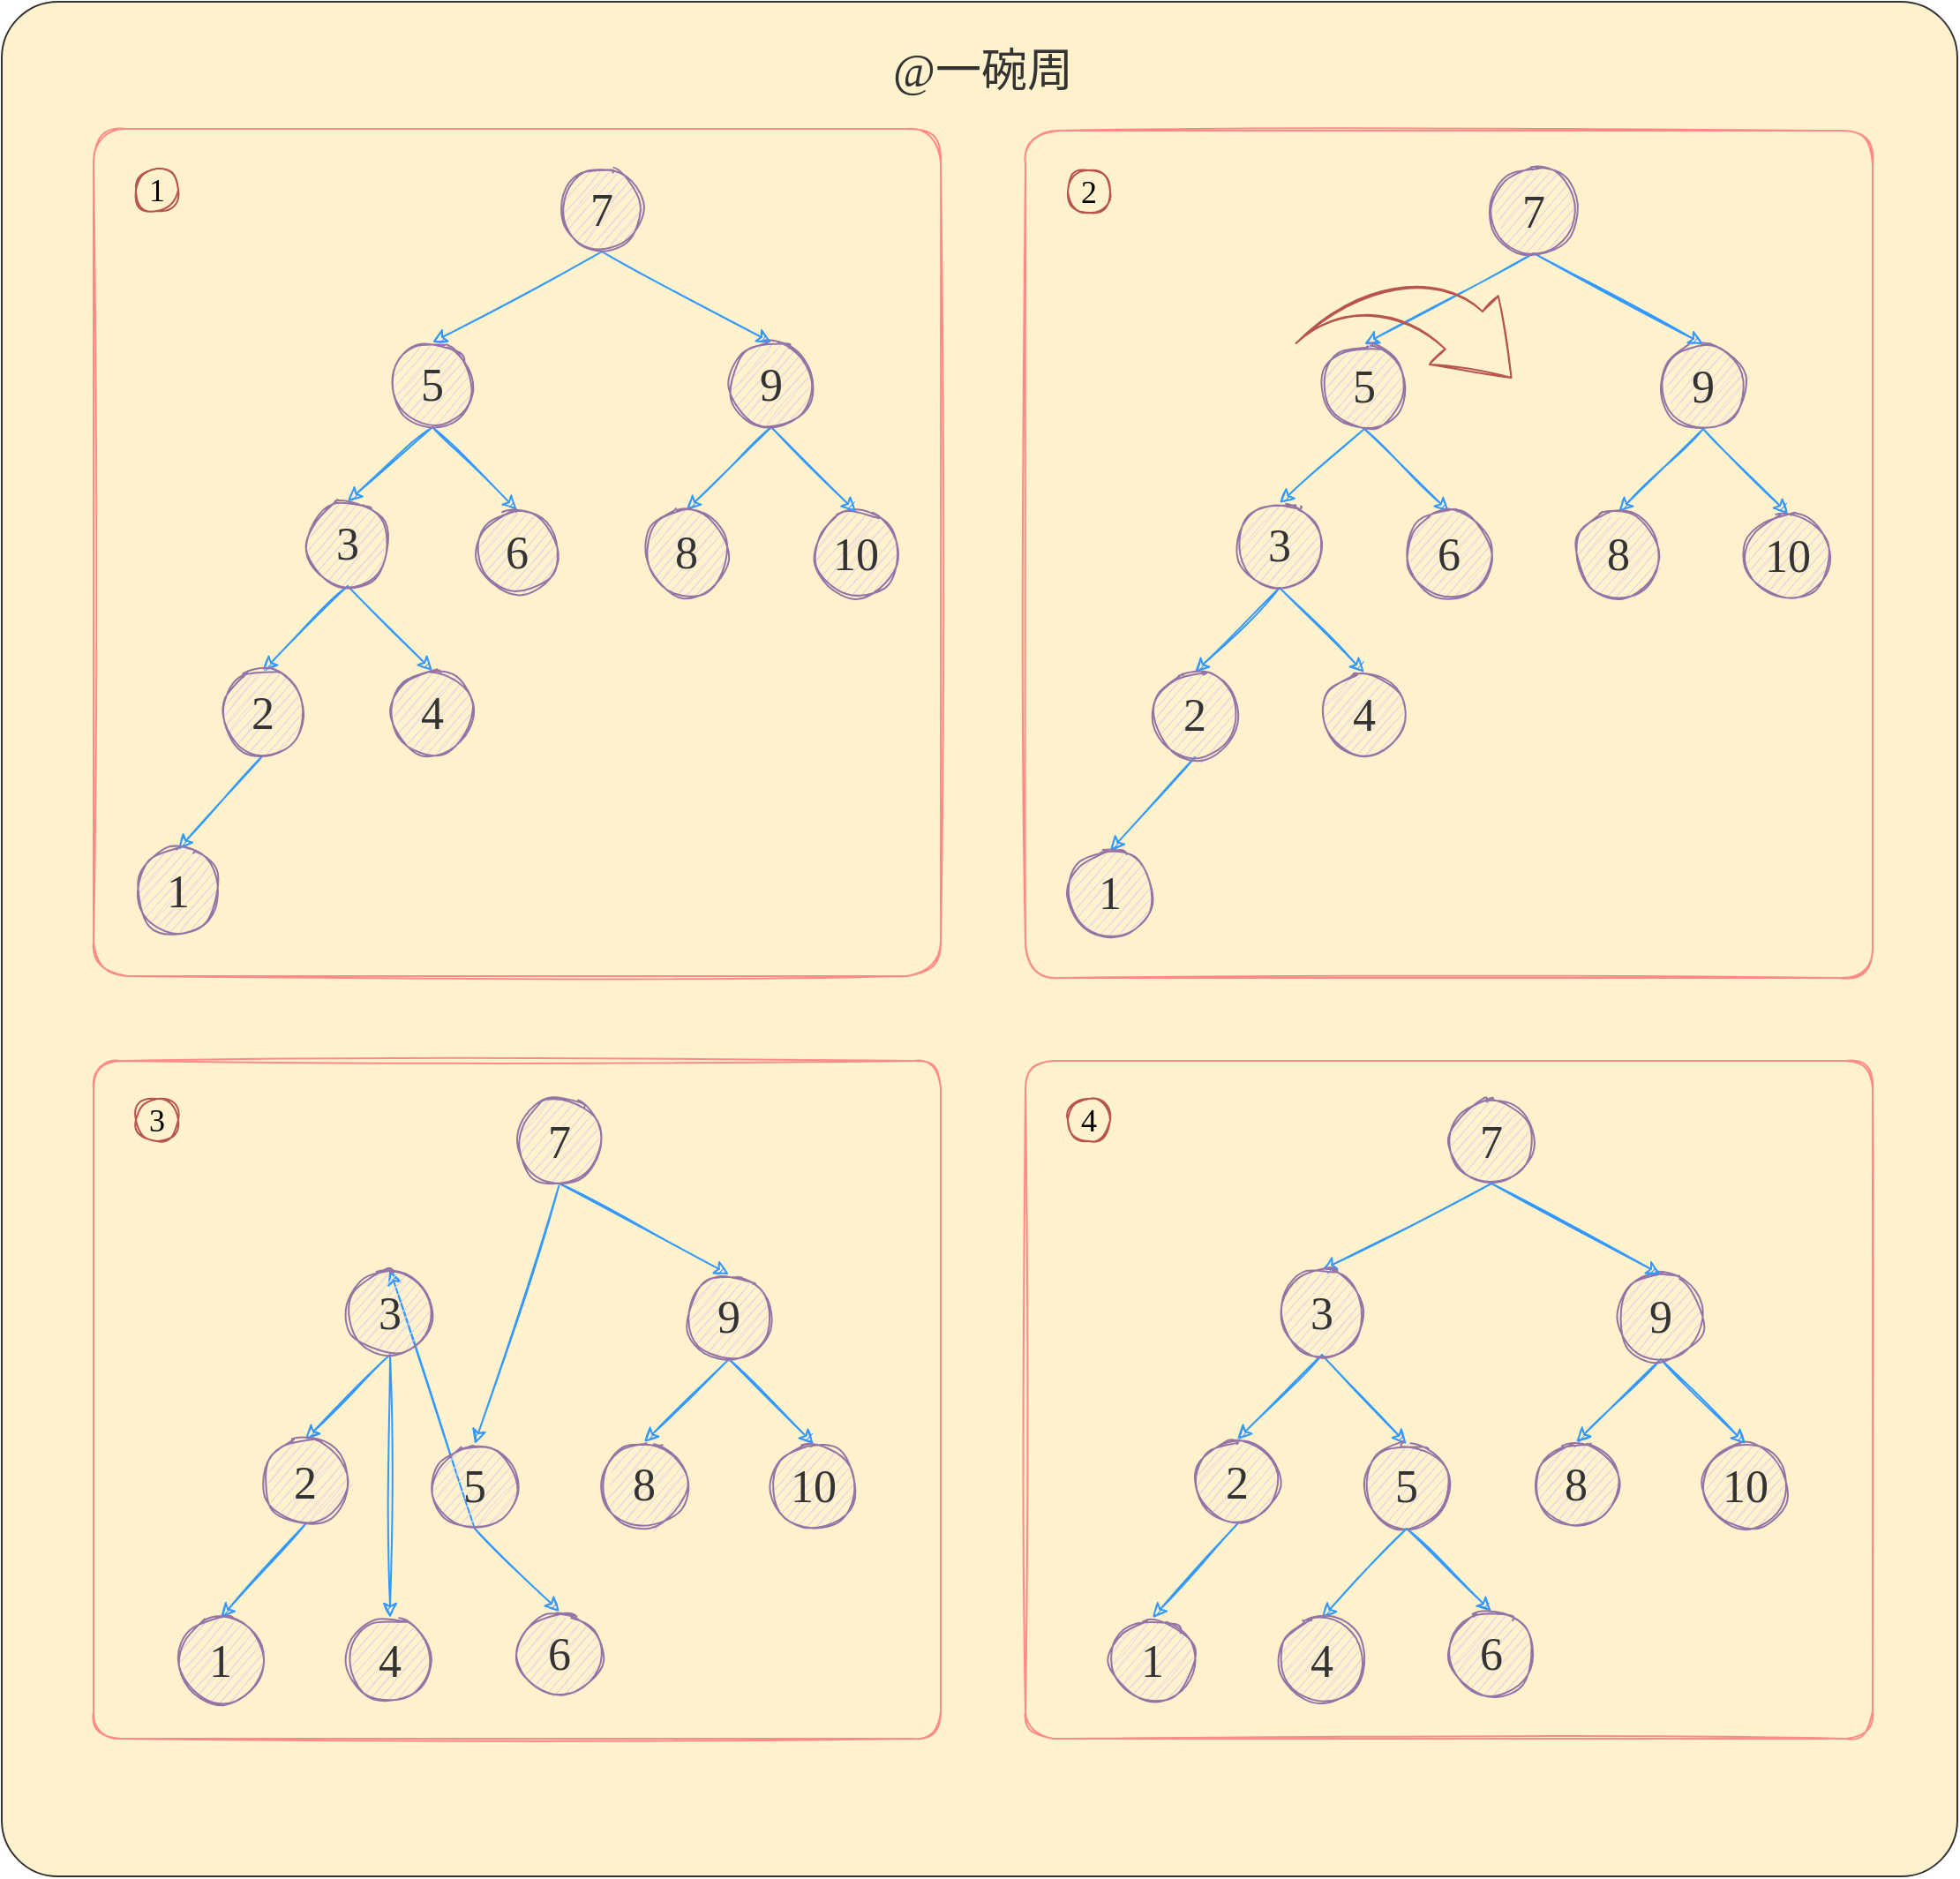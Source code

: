 <mxfile version="16.5.1" type="device"><diagram id="sbTQmbd6wwS1U6yTLp65" name="第 1 页"><mxGraphModel dx="-2356" dy="1314" grid="1" gridSize="6" guides="1" tooltips="1" connect="1" arrows="1" fold="1" page="0" pageScale="1" pageWidth="827" pageHeight="1169" math="0" shadow="0"><root><mxCell id="0"/><mxCell id="1" parent="0"/><mxCell id="rxAGCjy9rbUy3xPKVwOK-19" value="" style="rounded=1;whiteSpace=wrap;html=1;sketch=0;fillStyle=auto;fontFamily=Comic Sans MS;fontSize=26;strokeColor=#333333;fillColor=#fff2cc;arcSize=3;" parent="1" vertex="1"><mxGeometry x="5564" y="600" width="1108" height="1062" as="geometry"/></mxCell><mxCell id="rxAGCjy9rbUy3xPKVwOK-16" style="edgeStyle=none;rounded=0;sketch=1;orthogonalLoop=1;jettySize=auto;html=1;exitX=0.5;exitY=1;exitDx=0;exitDy=0;strokeColor=#9673A6;" parent="1" edge="1"><mxGeometry relative="1" as="geometry"><mxPoint x="560" y="560" as="sourcePoint"/></mxGeometry></mxCell><mxCell id="H94IqiTyf-CZfNIgYXHl-122" value="@一碗周" style="text;html=1;strokeColor=none;fillColor=none;align=center;verticalAlign=middle;whiteSpace=wrap;rounded=0;sketch=1;fillStyle=auto;fontFamily=Comic Sans MS;fontSize=26;fontColor=#333333;" parent="1" vertex="1"><mxGeometry x="6060" y="624" width="120" height="30" as="geometry"/></mxCell><mxCell id="NptfwbpKZvffplfdBvXp-78" value="" style="rounded=1;whiteSpace=wrap;html=1;fontSize=18;fillColor=none;strokeColor=#FF8A8A;sketch=1;arcSize=4;" vertex="1" parent="1"><mxGeometry x="5616" y="672" width="480" height="480" as="geometry"/></mxCell><mxCell id="NptfwbpKZvffplfdBvXp-79" value="&lt;font style=&quot;font-size: 26px&quot; face=&quot;Comic Sans MS&quot; color=&quot;#333333&quot;&gt;10&lt;/font&gt;" style="ellipse;whiteSpace=wrap;html=1;fillColor=#e1d5e7;strokeColor=#9673a6;sketch=1;fillStyle=auto;" vertex="1" parent="1"><mxGeometry x="6024" y="889" width="48" height="48" as="geometry"/></mxCell><mxCell id="NptfwbpKZvffplfdBvXp-80" style="edgeStyle=none;rounded=0;sketch=1;orthogonalLoop=1;jettySize=auto;html=1;exitX=0.5;exitY=1;exitDx=0;exitDy=0;entryX=0.5;entryY=0;entryDx=0;entryDy=0;fontFamily=Comic Sans MS;fontSize=18;startArrow=none;startFill=0;endArrow=classic;endFill=1;strokeColor=#3399FF;" edge="1" parent="1" source="NptfwbpKZvffplfdBvXp-82" target="NptfwbpKZvffplfdBvXp-83"><mxGeometry relative="1" as="geometry"/></mxCell><mxCell id="NptfwbpKZvffplfdBvXp-81" style="edgeStyle=none;rounded=0;sketch=1;orthogonalLoop=1;jettySize=auto;html=1;exitX=0.5;exitY=1;exitDx=0;exitDy=0;entryX=0.5;entryY=0;entryDx=0;entryDy=0;fontFamily=Comic Sans MS;fontSize=18;startArrow=none;startFill=0;endArrow=classic;endFill=1;strokeColor=#3399FF;" edge="1" parent="1" source="NptfwbpKZvffplfdBvXp-82" target="NptfwbpKZvffplfdBvXp-79"><mxGeometry relative="1" as="geometry"/></mxCell><mxCell id="NptfwbpKZvffplfdBvXp-82" value="&lt;font style=&quot;font-size: 26px&quot; face=&quot;Comic Sans MS&quot; color=&quot;#333333&quot;&gt;9&lt;/font&gt;" style="ellipse;whiteSpace=wrap;html=1;fillColor=#e1d5e7;strokeColor=#9673a6;sketch=1;fillStyle=auto;" vertex="1" parent="1"><mxGeometry x="5976" y="793" width="48" height="48" as="geometry"/></mxCell><mxCell id="NptfwbpKZvffplfdBvXp-83" value="&lt;font style=&quot;font-size: 26px&quot; face=&quot;Comic Sans MS&quot; color=&quot;#333333&quot;&gt;8&lt;/font&gt;" style="ellipse;whiteSpace=wrap;html=1;fillColor=#e1d5e7;strokeColor=#9673a6;sketch=1;fillStyle=auto;" vertex="1" parent="1"><mxGeometry x="5928" y="888" width="48" height="48" as="geometry"/></mxCell><mxCell id="NptfwbpKZvffplfdBvXp-84" style="edgeStyle=none;rounded=0;sketch=1;orthogonalLoop=1;jettySize=auto;html=1;exitX=0.5;exitY=1;exitDx=0;exitDy=0;entryX=0.5;entryY=0;entryDx=0;entryDy=0;fontFamily=Comic Sans MS;fontSize=18;endArrow=classic;endFill=1;strokeColor=#3399FF;" edge="1" parent="1" source="NptfwbpKZvffplfdBvXp-86" target="NptfwbpKZvffplfdBvXp-91"><mxGeometry relative="1" as="geometry"/></mxCell><mxCell id="NptfwbpKZvffplfdBvXp-85" style="edgeStyle=none;rounded=0;sketch=1;orthogonalLoop=1;jettySize=auto;html=1;exitX=0.5;exitY=1;exitDx=0;exitDy=0;entryX=0.5;entryY=0;entryDx=0;entryDy=0;fontFamily=Comic Sans MS;fontSize=18;startArrow=none;startFill=0;endArrow=classic;endFill=1;strokeColor=#3399FF;" edge="1" parent="1" source="NptfwbpKZvffplfdBvXp-86" target="NptfwbpKZvffplfdBvXp-82"><mxGeometry relative="1" as="geometry"/></mxCell><mxCell id="NptfwbpKZvffplfdBvXp-86" value="&lt;font style=&quot;font-size: 26px&quot; face=&quot;Comic Sans MS&quot; color=&quot;#333333&quot;&gt;7&lt;/font&gt;" style="ellipse;whiteSpace=wrap;html=1;fillColor=#e1d5e7;strokeColor=#9673a6;sketch=1;fillStyle=auto;" vertex="1" parent="1"><mxGeometry x="5880" y="693.5" width="48" height="48" as="geometry"/></mxCell><mxCell id="NptfwbpKZvffplfdBvXp-87" style="edgeStyle=none;rounded=0;sketch=1;orthogonalLoop=1;jettySize=auto;html=1;exitX=0.5;exitY=1;exitDx=0;exitDy=0;fontFamily=Comic Sans MS;fontSize=18;startArrow=none;startFill=0;endArrow=classic;endFill=1;strokeColor=#3399FF;entryX=0.5;entryY=0;entryDx=0;entryDy=0;" edge="1" parent="1" source="NptfwbpKZvffplfdBvXp-91" target="NptfwbpKZvffplfdBvXp-88"><mxGeometry relative="1" as="geometry"/></mxCell><mxCell id="NptfwbpKZvffplfdBvXp-88" value="&lt;font color=&quot;#333333&quot; face=&quot;Comic Sans MS&quot;&gt;&lt;span style=&quot;font-size: 26px&quot;&gt;6&lt;/span&gt;&lt;/font&gt;" style="ellipse;whiteSpace=wrap;html=1;fillColor=#e1d5e7;strokeColor=#9673a6;sketch=1;fillStyle=auto;" vertex="1" parent="1"><mxGeometry x="5832" y="888" width="48" height="48" as="geometry"/></mxCell><mxCell id="NptfwbpKZvffplfdBvXp-89" value="&lt;font face=&quot;Comic Sans MS&quot;&gt;1&lt;/font&gt;" style="text;html=1;strokeColor=#b85450;fillColor=none;align=center;verticalAlign=middle;whiteSpace=wrap;rounded=1;sketch=1;fontSize=18;arcSize=50;" vertex="1" parent="1"><mxGeometry x="5640" y="694.5" width="24" height="24" as="geometry"/></mxCell><mxCell id="NptfwbpKZvffplfdBvXp-90" style="edgeStyle=none;rounded=0;sketch=1;orthogonalLoop=1;jettySize=auto;html=1;exitX=0.5;exitY=1;exitDx=0;exitDy=0;entryX=0.5;entryY=0;entryDx=0;entryDy=0;fontFamily=Comic Sans MS;fontSize=18;startArrow=none;startFill=0;endArrow=classic;endFill=1;strokeColor=#3399FF;" edge="1" parent="1" source="NptfwbpKZvffplfdBvXp-91" target="NptfwbpKZvffplfdBvXp-95"><mxGeometry relative="1" as="geometry"/></mxCell><mxCell id="NptfwbpKZvffplfdBvXp-91" value="&lt;font color=&quot;#333333&quot; face=&quot;Comic Sans MS&quot;&gt;&lt;span style=&quot;font-size: 26px&quot;&gt;5&lt;/span&gt;&lt;/font&gt;" style="ellipse;whiteSpace=wrap;html=1;fillColor=#e1d5e7;strokeColor=#9673a6;sketch=1;fillStyle=auto;" vertex="1" parent="1"><mxGeometry x="5784" y="793" width="48" height="48" as="geometry"/></mxCell><mxCell id="NptfwbpKZvffplfdBvXp-92" style="edgeStyle=none;rounded=0;sketch=1;orthogonalLoop=1;jettySize=auto;html=1;exitX=0.5;exitY=1;exitDx=0;exitDy=0;entryX=0.5;entryY=0;entryDx=0;entryDy=0;fontFamily=Comic Sans MS;fontSize=18;startArrow=none;startFill=0;endArrow=classic;endFill=1;strokeColor=#3399FF;" edge="1" parent="1" source="NptfwbpKZvffplfdBvXp-95" target="NptfwbpKZvffplfdBvXp-93"><mxGeometry relative="1" as="geometry"/></mxCell><mxCell id="NptfwbpKZvffplfdBvXp-93" value="&lt;font color=&quot;#333333&quot; face=&quot;Comic Sans MS&quot;&gt;&lt;span style=&quot;font-size: 26px&quot;&gt;4&lt;/span&gt;&lt;/font&gt;" style="ellipse;whiteSpace=wrap;html=1;fillColor=#e1d5e7;strokeColor=#9673a6;sketch=1;fillStyle=auto;" vertex="1" parent="1"><mxGeometry x="5784" y="979" width="48" height="48" as="geometry"/></mxCell><mxCell id="NptfwbpKZvffplfdBvXp-94" style="edgeStyle=none;rounded=0;sketch=1;orthogonalLoop=1;jettySize=auto;html=1;exitX=0.5;exitY=1;exitDx=0;exitDy=0;entryX=0.5;entryY=0;entryDx=0;entryDy=0;fontFamily=Comic Sans MS;fontSize=18;startArrow=none;startFill=0;endArrow=classic;endFill=1;strokeColor=#3399FF;" edge="1" parent="1" source="NptfwbpKZvffplfdBvXp-95" target="NptfwbpKZvffplfdBvXp-96"><mxGeometry relative="1" as="geometry"/></mxCell><mxCell id="NptfwbpKZvffplfdBvXp-95" value="&lt;font color=&quot;#333333&quot; face=&quot;Comic Sans MS&quot;&gt;&lt;span style=&quot;font-size: 26px&quot;&gt;3&lt;/span&gt;&lt;/font&gt;" style="ellipse;whiteSpace=wrap;html=1;fillColor=#e1d5e7;strokeColor=#9673a6;sketch=1;fillStyle=auto;" vertex="1" parent="1"><mxGeometry x="5736" y="883" width="48" height="48" as="geometry"/></mxCell><mxCell id="NptfwbpKZvffplfdBvXp-98" style="edgeStyle=none;rounded=0;sketch=1;orthogonalLoop=1;jettySize=auto;html=1;exitX=0.5;exitY=1;exitDx=0;exitDy=0;entryX=0.5;entryY=0;entryDx=0;entryDy=0;fontFamily=Comic Sans MS;fontSize=18;startArrow=none;startFill=0;endArrow=classic;endFill=1;strokeColor=#3399FF;" edge="1" parent="1" source="NptfwbpKZvffplfdBvXp-96" target="NptfwbpKZvffplfdBvXp-97"><mxGeometry relative="1" as="geometry"/></mxCell><mxCell id="NptfwbpKZvffplfdBvXp-96" value="&lt;font color=&quot;#333333&quot; face=&quot;Comic Sans MS&quot;&gt;&lt;span style=&quot;font-size: 26px&quot;&gt;2&lt;/span&gt;&lt;/font&gt;" style="ellipse;whiteSpace=wrap;html=1;fillColor=#e1d5e7;strokeColor=#9673a6;sketch=1;fillStyle=auto;" vertex="1" parent="1"><mxGeometry x="5688" y="979" width="48" height="48" as="geometry"/></mxCell><mxCell id="NptfwbpKZvffplfdBvXp-97" value="&lt;font color=&quot;#333333&quot; face=&quot;Comic Sans MS&quot;&gt;&lt;span style=&quot;font-size: 26px&quot;&gt;1&lt;/span&gt;&lt;/font&gt;" style="ellipse;whiteSpace=wrap;html=1;fillColor=#e1d5e7;strokeColor=#9673a6;sketch=1;fillStyle=auto;" vertex="1" parent="1"><mxGeometry x="5640" y="1080" width="48" height="48" as="geometry"/></mxCell><mxCell id="NptfwbpKZvffplfdBvXp-257" value="" style="rounded=1;whiteSpace=wrap;html=1;fontSize=18;fillColor=none;strokeColor=#FF8A8A;sketch=1;arcSize=4;" vertex="1" parent="1"><mxGeometry x="5616" y="1200" width="480" height="384" as="geometry"/></mxCell><mxCell id="NptfwbpKZvffplfdBvXp-258" value="&lt;font style=&quot;font-size: 26px&quot; face=&quot;Comic Sans MS&quot; color=&quot;#333333&quot;&gt;10&lt;/font&gt;" style="ellipse;whiteSpace=wrap;html=1;fillColor=#e1d5e7;strokeColor=#9673a6;sketch=1;fillStyle=auto;" vertex="1" parent="1"><mxGeometry x="6000" y="1417" width="48" height="48" as="geometry"/></mxCell><mxCell id="NptfwbpKZvffplfdBvXp-259" style="edgeStyle=none;rounded=0;sketch=1;orthogonalLoop=1;jettySize=auto;html=1;exitX=0.5;exitY=1;exitDx=0;exitDy=0;entryX=0.5;entryY=0;entryDx=0;entryDy=0;fontFamily=Comic Sans MS;fontSize=18;startArrow=none;startFill=0;endArrow=classic;endFill=1;strokeColor=#3399FF;" edge="1" parent="1" source="NptfwbpKZvffplfdBvXp-261" target="NptfwbpKZvffplfdBvXp-262"><mxGeometry relative="1" as="geometry"/></mxCell><mxCell id="NptfwbpKZvffplfdBvXp-260" style="edgeStyle=none;rounded=0;sketch=1;orthogonalLoop=1;jettySize=auto;html=1;exitX=0.5;exitY=1;exitDx=0;exitDy=0;entryX=0.5;entryY=0;entryDx=0;entryDy=0;fontFamily=Comic Sans MS;fontSize=18;startArrow=none;startFill=0;endArrow=classic;endFill=1;strokeColor=#3399FF;" edge="1" parent="1" source="NptfwbpKZvffplfdBvXp-261" target="NptfwbpKZvffplfdBvXp-258"><mxGeometry relative="1" as="geometry"/></mxCell><mxCell id="NptfwbpKZvffplfdBvXp-261" value="&lt;font style=&quot;font-size: 26px&quot; face=&quot;Comic Sans MS&quot; color=&quot;#333333&quot;&gt;9&lt;/font&gt;" style="ellipse;whiteSpace=wrap;html=1;fillColor=#e1d5e7;strokeColor=#9673a6;sketch=1;fillStyle=auto;" vertex="1" parent="1"><mxGeometry x="5952" y="1321" width="48" height="48" as="geometry"/></mxCell><mxCell id="NptfwbpKZvffplfdBvXp-262" value="&lt;font style=&quot;font-size: 26px&quot; face=&quot;Comic Sans MS&quot; color=&quot;#333333&quot;&gt;8&lt;/font&gt;" style="ellipse;whiteSpace=wrap;html=1;fillColor=#e1d5e7;strokeColor=#9673a6;sketch=1;fillStyle=auto;" vertex="1" parent="1"><mxGeometry x="5904" y="1416" width="48" height="48" as="geometry"/></mxCell><mxCell id="NptfwbpKZvffplfdBvXp-263" style="edgeStyle=none;rounded=0;sketch=1;orthogonalLoop=1;jettySize=auto;html=1;exitX=0.5;exitY=1;exitDx=0;exitDy=0;entryX=0.5;entryY=0;entryDx=0;entryDy=0;fontFamily=Comic Sans MS;fontSize=18;endArrow=classic;endFill=1;strokeColor=#3399FF;" edge="1" parent="1" source="NptfwbpKZvffplfdBvXp-265" target="NptfwbpKZvffplfdBvXp-270"><mxGeometry relative="1" as="geometry"/></mxCell><mxCell id="NptfwbpKZvffplfdBvXp-264" style="edgeStyle=none;rounded=0;sketch=1;orthogonalLoop=1;jettySize=auto;html=1;exitX=0.5;exitY=1;exitDx=0;exitDy=0;entryX=0.5;entryY=0;entryDx=0;entryDy=0;fontFamily=Comic Sans MS;fontSize=18;startArrow=none;startFill=0;endArrow=classic;endFill=1;strokeColor=#3399FF;" edge="1" parent="1" source="NptfwbpKZvffplfdBvXp-265" target="NptfwbpKZvffplfdBvXp-261"><mxGeometry relative="1" as="geometry"/></mxCell><mxCell id="NptfwbpKZvffplfdBvXp-265" value="&lt;font style=&quot;font-size: 26px&quot; face=&quot;Comic Sans MS&quot; color=&quot;#333333&quot;&gt;7&lt;/font&gt;" style="ellipse;whiteSpace=wrap;html=1;fillColor=#e1d5e7;strokeColor=#9673a6;sketch=1;fillStyle=auto;" vertex="1" parent="1"><mxGeometry x="5856" y="1221.5" width="48" height="48" as="geometry"/></mxCell><mxCell id="NptfwbpKZvffplfdBvXp-266" style="edgeStyle=none;rounded=0;sketch=1;orthogonalLoop=1;jettySize=auto;html=1;exitX=0.5;exitY=1;exitDx=0;exitDy=0;fontFamily=Comic Sans MS;fontSize=18;startArrow=none;startFill=0;endArrow=classic;endFill=1;strokeColor=#3399FF;entryX=0.5;entryY=0;entryDx=0;entryDy=0;" edge="1" parent="1" source="NptfwbpKZvffplfdBvXp-270" target="NptfwbpKZvffplfdBvXp-267"><mxGeometry relative="1" as="geometry"/></mxCell><mxCell id="NptfwbpKZvffplfdBvXp-267" value="&lt;font color=&quot;#333333&quot; face=&quot;Comic Sans MS&quot;&gt;&lt;span style=&quot;font-size: 26px&quot;&gt;6&lt;/span&gt;&lt;/font&gt;" style="ellipse;whiteSpace=wrap;html=1;fillColor=#e1d5e7;strokeColor=#9673a6;sketch=1;fillStyle=auto;" vertex="1" parent="1"><mxGeometry x="5856" y="1512" width="48" height="48" as="geometry"/></mxCell><mxCell id="NptfwbpKZvffplfdBvXp-268" value="&lt;font face=&quot;Comic Sans MS&quot;&gt;3&lt;/font&gt;" style="text;html=1;strokeColor=#b85450;fillColor=none;align=center;verticalAlign=middle;whiteSpace=wrap;rounded=1;sketch=1;fontSize=18;arcSize=50;" vertex="1" parent="1"><mxGeometry x="5640" y="1221.5" width="24" height="24" as="geometry"/></mxCell><mxCell id="NptfwbpKZvffplfdBvXp-269" style="edgeStyle=none;rounded=0;sketch=1;orthogonalLoop=1;jettySize=auto;html=1;exitX=0.5;exitY=1;exitDx=0;exitDy=0;entryX=0.5;entryY=0;entryDx=0;entryDy=0;fontFamily=Comic Sans MS;fontSize=18;startArrow=none;startFill=0;endArrow=classic;endFill=1;strokeColor=#3399FF;" edge="1" parent="1" source="NptfwbpKZvffplfdBvXp-270" target="NptfwbpKZvffplfdBvXp-274"><mxGeometry relative="1" as="geometry"/></mxCell><mxCell id="NptfwbpKZvffplfdBvXp-270" value="&lt;font color=&quot;#333333&quot; face=&quot;Comic Sans MS&quot;&gt;&lt;span style=&quot;font-size: 26px&quot;&gt;5&lt;/span&gt;&lt;/font&gt;" style="ellipse;whiteSpace=wrap;html=1;fillColor=#e1d5e7;strokeColor=#9673a6;sketch=1;fillStyle=auto;" vertex="1" parent="1"><mxGeometry x="5808" y="1417" width="48" height="48" as="geometry"/></mxCell><mxCell id="NptfwbpKZvffplfdBvXp-271" style="edgeStyle=none;rounded=0;sketch=1;orthogonalLoop=1;jettySize=auto;html=1;exitX=0.5;exitY=1;exitDx=0;exitDy=0;entryX=0.5;entryY=0;entryDx=0;entryDy=0;fontFamily=Comic Sans MS;fontSize=18;startArrow=none;startFill=0;endArrow=classic;endFill=1;strokeColor=#3399FF;" edge="1" parent="1" source="NptfwbpKZvffplfdBvXp-274" target="NptfwbpKZvffplfdBvXp-272"><mxGeometry relative="1" as="geometry"/></mxCell><mxCell id="NptfwbpKZvffplfdBvXp-272" value="&lt;font color=&quot;#333333&quot; face=&quot;Comic Sans MS&quot;&gt;&lt;span style=&quot;font-size: 26px&quot;&gt;4&lt;/span&gt;&lt;/font&gt;" style="ellipse;whiteSpace=wrap;html=1;fillColor=#e1d5e7;strokeColor=#9673a6;sketch=1;fillStyle=auto;" vertex="1" parent="1"><mxGeometry x="5760" y="1515.5" width="48" height="48" as="geometry"/></mxCell><mxCell id="NptfwbpKZvffplfdBvXp-273" style="edgeStyle=none;rounded=0;sketch=1;orthogonalLoop=1;jettySize=auto;html=1;exitX=0.5;exitY=1;exitDx=0;exitDy=0;entryX=0.5;entryY=0;entryDx=0;entryDy=0;fontFamily=Comic Sans MS;fontSize=18;startArrow=none;startFill=0;endArrow=classic;endFill=1;strokeColor=#3399FF;" edge="1" parent="1" source="NptfwbpKZvffplfdBvXp-274" target="NptfwbpKZvffplfdBvXp-276"><mxGeometry relative="1" as="geometry"/></mxCell><mxCell id="NptfwbpKZvffplfdBvXp-274" value="&lt;font color=&quot;#333333&quot; face=&quot;Comic Sans MS&quot;&gt;&lt;span style=&quot;font-size: 26px&quot;&gt;3&lt;/span&gt;&lt;/font&gt;" style="ellipse;whiteSpace=wrap;html=1;fillColor=#e1d5e7;strokeColor=#9673a6;sketch=1;fillStyle=auto;" vertex="1" parent="1"><mxGeometry x="5760" y="1318.5" width="48" height="48" as="geometry"/></mxCell><mxCell id="NptfwbpKZvffplfdBvXp-275" style="edgeStyle=none;rounded=0;sketch=1;orthogonalLoop=1;jettySize=auto;html=1;exitX=0.5;exitY=1;exitDx=0;exitDy=0;entryX=0.5;entryY=0;entryDx=0;entryDy=0;fontFamily=Comic Sans MS;fontSize=18;startArrow=none;startFill=0;endArrow=classic;endFill=1;strokeColor=#3399FF;" edge="1" parent="1" source="NptfwbpKZvffplfdBvXp-276" target="NptfwbpKZvffplfdBvXp-277"><mxGeometry relative="1" as="geometry"/></mxCell><mxCell id="NptfwbpKZvffplfdBvXp-276" value="&lt;font color=&quot;#333333&quot; face=&quot;Comic Sans MS&quot;&gt;&lt;span style=&quot;font-size: 26px&quot;&gt;2&lt;/span&gt;&lt;/font&gt;" style="ellipse;whiteSpace=wrap;html=1;fillColor=#e1d5e7;strokeColor=#9673a6;sketch=1;fillStyle=auto;" vertex="1" parent="1"><mxGeometry x="5712" y="1414.5" width="48" height="48" as="geometry"/></mxCell><mxCell id="NptfwbpKZvffplfdBvXp-277" value="&lt;font color=&quot;#333333&quot; face=&quot;Comic Sans MS&quot;&gt;&lt;span style=&quot;font-size: 26px&quot;&gt;1&lt;/span&gt;&lt;/font&gt;" style="ellipse;whiteSpace=wrap;html=1;fillColor=#e1d5e7;strokeColor=#9673a6;sketch=1;fillStyle=auto;" vertex="1" parent="1"><mxGeometry x="5664" y="1515.5" width="48" height="48" as="geometry"/></mxCell><mxCell id="NptfwbpKZvffplfdBvXp-279" value="" style="rounded=1;whiteSpace=wrap;html=1;fontSize=18;fillColor=none;strokeColor=#FF8A8A;sketch=1;arcSize=4;" vertex="1" parent="1"><mxGeometry x="6144" y="1200" width="480" height="384" as="geometry"/></mxCell><mxCell id="NptfwbpKZvffplfdBvXp-280" value="&lt;font style=&quot;font-size: 26px&quot; face=&quot;Comic Sans MS&quot; color=&quot;#333333&quot;&gt;10&lt;/font&gt;" style="ellipse;whiteSpace=wrap;html=1;fillColor=#e1d5e7;strokeColor=#9673a6;sketch=1;fillStyle=auto;" vertex="1" parent="1"><mxGeometry x="6528" y="1417" width="48" height="48" as="geometry"/></mxCell><mxCell id="NptfwbpKZvffplfdBvXp-281" style="edgeStyle=none;rounded=0;sketch=1;orthogonalLoop=1;jettySize=auto;html=1;exitX=0.5;exitY=1;exitDx=0;exitDy=0;entryX=0.5;entryY=0;entryDx=0;entryDy=0;fontFamily=Comic Sans MS;fontSize=18;startArrow=none;startFill=0;endArrow=classic;endFill=1;strokeColor=#3399FF;" edge="1" parent="1" source="NptfwbpKZvffplfdBvXp-283" target="NptfwbpKZvffplfdBvXp-284"><mxGeometry relative="1" as="geometry"/></mxCell><mxCell id="NptfwbpKZvffplfdBvXp-282" style="edgeStyle=none;rounded=0;sketch=1;orthogonalLoop=1;jettySize=auto;html=1;exitX=0.5;exitY=1;exitDx=0;exitDy=0;entryX=0.5;entryY=0;entryDx=0;entryDy=0;fontFamily=Comic Sans MS;fontSize=18;startArrow=none;startFill=0;endArrow=classic;endFill=1;strokeColor=#3399FF;" edge="1" parent="1" source="NptfwbpKZvffplfdBvXp-283" target="NptfwbpKZvffplfdBvXp-280"><mxGeometry relative="1" as="geometry"/></mxCell><mxCell id="NptfwbpKZvffplfdBvXp-283" value="&lt;font style=&quot;font-size: 26px&quot; face=&quot;Comic Sans MS&quot; color=&quot;#333333&quot;&gt;9&lt;/font&gt;" style="ellipse;whiteSpace=wrap;html=1;fillColor=#e1d5e7;strokeColor=#9673a6;sketch=1;fillStyle=auto;" vertex="1" parent="1"><mxGeometry x="6480" y="1321" width="48" height="48" as="geometry"/></mxCell><mxCell id="NptfwbpKZvffplfdBvXp-284" value="&lt;font style=&quot;font-size: 26px&quot; face=&quot;Comic Sans MS&quot; color=&quot;#333333&quot;&gt;8&lt;/font&gt;" style="ellipse;whiteSpace=wrap;html=1;fillColor=#e1d5e7;strokeColor=#9673a6;sketch=1;fillStyle=auto;" vertex="1" parent="1"><mxGeometry x="6432" y="1416" width="48" height="48" as="geometry"/></mxCell><mxCell id="NptfwbpKZvffplfdBvXp-285" style="edgeStyle=none;rounded=0;sketch=1;orthogonalLoop=1;jettySize=auto;html=1;exitX=0.5;exitY=1;exitDx=0;exitDy=0;entryX=0.5;entryY=0;entryDx=0;entryDy=0;fontFamily=Comic Sans MS;fontSize=18;endArrow=classic;endFill=1;strokeColor=#3399FF;" edge="1" parent="1" source="NptfwbpKZvffplfdBvXp-296" target="NptfwbpKZvffplfdBvXp-292"><mxGeometry relative="1" as="geometry"/></mxCell><mxCell id="NptfwbpKZvffplfdBvXp-286" style="edgeStyle=none;rounded=0;sketch=1;orthogonalLoop=1;jettySize=auto;html=1;exitX=0.5;exitY=1;exitDx=0;exitDy=0;entryX=0.5;entryY=0;entryDx=0;entryDy=0;fontFamily=Comic Sans MS;fontSize=18;startArrow=none;startFill=0;endArrow=classic;endFill=1;strokeColor=#3399FF;" edge="1" parent="1" source="NptfwbpKZvffplfdBvXp-287" target="NptfwbpKZvffplfdBvXp-283"><mxGeometry relative="1" as="geometry"/></mxCell><mxCell id="NptfwbpKZvffplfdBvXp-287" value="&lt;font style=&quot;font-size: 26px&quot; face=&quot;Comic Sans MS&quot; color=&quot;#333333&quot;&gt;7&lt;/font&gt;" style="ellipse;whiteSpace=wrap;html=1;fillColor=#e1d5e7;strokeColor=#9673a6;sketch=1;fillStyle=auto;" vertex="1" parent="1"><mxGeometry x="6384" y="1221.5" width="48" height="48" as="geometry"/></mxCell><mxCell id="NptfwbpKZvffplfdBvXp-288" style="edgeStyle=none;rounded=0;sketch=1;orthogonalLoop=1;jettySize=auto;html=1;exitX=0.5;exitY=1;exitDx=0;exitDy=0;fontFamily=Comic Sans MS;fontSize=18;startArrow=none;startFill=0;endArrow=classic;endFill=1;strokeColor=#3399FF;entryX=0.5;entryY=0;entryDx=0;entryDy=0;" edge="1" parent="1" source="NptfwbpKZvffplfdBvXp-292" target="NptfwbpKZvffplfdBvXp-289"><mxGeometry relative="1" as="geometry"/></mxCell><mxCell id="NptfwbpKZvffplfdBvXp-289" value="&lt;font color=&quot;#333333&quot; face=&quot;Comic Sans MS&quot;&gt;&lt;span style=&quot;font-size: 26px&quot;&gt;6&lt;/span&gt;&lt;/font&gt;" style="ellipse;whiteSpace=wrap;html=1;fillColor=#e1d5e7;strokeColor=#9673a6;sketch=1;fillStyle=auto;" vertex="1" parent="1"><mxGeometry x="6384" y="1512" width="48" height="48" as="geometry"/></mxCell><mxCell id="NptfwbpKZvffplfdBvXp-290" value="&lt;font face=&quot;Comic Sans MS&quot;&gt;4&lt;/font&gt;" style="text;html=1;strokeColor=#b85450;fillColor=none;align=center;verticalAlign=middle;whiteSpace=wrap;rounded=1;sketch=1;fontSize=18;arcSize=50;" vertex="1" parent="1"><mxGeometry x="6168" y="1221.5" width="24" height="24" as="geometry"/></mxCell><mxCell id="NptfwbpKZvffplfdBvXp-291" style="edgeStyle=none;rounded=0;sketch=1;orthogonalLoop=1;jettySize=auto;html=1;exitX=0.5;exitY=1;exitDx=0;exitDy=0;entryX=0.5;entryY=0;entryDx=0;entryDy=0;fontFamily=Comic Sans MS;fontSize=18;startArrow=none;startFill=0;endArrow=classic;endFill=1;strokeColor=#3399FF;" edge="1" parent="1" source="NptfwbpKZvffplfdBvXp-287" target="NptfwbpKZvffplfdBvXp-296"><mxGeometry relative="1" as="geometry"/></mxCell><mxCell id="NptfwbpKZvffplfdBvXp-292" value="&lt;font color=&quot;#333333&quot; face=&quot;Comic Sans MS&quot;&gt;&lt;span style=&quot;font-size: 26px&quot;&gt;5&lt;/span&gt;&lt;/font&gt;" style="ellipse;whiteSpace=wrap;html=1;fillColor=#e1d5e7;strokeColor=#9673a6;sketch=1;fillStyle=auto;" vertex="1" parent="1"><mxGeometry x="6336" y="1417" width="48" height="48" as="geometry"/></mxCell><mxCell id="NptfwbpKZvffplfdBvXp-293" style="edgeStyle=none;rounded=0;sketch=1;orthogonalLoop=1;jettySize=auto;html=1;exitX=0.5;exitY=1;exitDx=0;exitDy=0;entryX=0.5;entryY=0;entryDx=0;entryDy=0;fontFamily=Comic Sans MS;fontSize=18;startArrow=none;startFill=0;endArrow=classic;endFill=1;strokeColor=#3399FF;" edge="1" parent="1" source="NptfwbpKZvffplfdBvXp-292" target="NptfwbpKZvffplfdBvXp-294"><mxGeometry relative="1" as="geometry"/></mxCell><mxCell id="NptfwbpKZvffplfdBvXp-294" value="&lt;font color=&quot;#333333&quot; face=&quot;Comic Sans MS&quot;&gt;&lt;span style=&quot;font-size: 26px&quot;&gt;4&lt;/span&gt;&lt;/font&gt;" style="ellipse;whiteSpace=wrap;html=1;fillColor=#e1d5e7;strokeColor=#9673a6;sketch=1;fillStyle=auto;" vertex="1" parent="1"><mxGeometry x="6288" y="1515.5" width="48" height="48" as="geometry"/></mxCell><mxCell id="NptfwbpKZvffplfdBvXp-295" style="edgeStyle=none;rounded=0;sketch=1;orthogonalLoop=1;jettySize=auto;html=1;exitX=0.5;exitY=1;exitDx=0;exitDy=0;entryX=0.5;entryY=0;entryDx=0;entryDy=0;fontFamily=Comic Sans MS;fontSize=18;startArrow=none;startFill=0;endArrow=classic;endFill=1;strokeColor=#3399FF;" edge="1" parent="1" source="NptfwbpKZvffplfdBvXp-296" target="NptfwbpKZvffplfdBvXp-298"><mxGeometry relative="1" as="geometry"/></mxCell><mxCell id="NptfwbpKZvffplfdBvXp-296" value="&lt;font color=&quot;#333333&quot; face=&quot;Comic Sans MS&quot;&gt;&lt;span style=&quot;font-size: 26px&quot;&gt;3&lt;/span&gt;&lt;/font&gt;" style="ellipse;whiteSpace=wrap;html=1;fillColor=#e1d5e7;strokeColor=#9673a6;sketch=1;fillStyle=auto;" vertex="1" parent="1"><mxGeometry x="6288" y="1318.5" width="48" height="48" as="geometry"/></mxCell><mxCell id="NptfwbpKZvffplfdBvXp-297" style="edgeStyle=none;rounded=0;sketch=1;orthogonalLoop=1;jettySize=auto;html=1;exitX=0.5;exitY=1;exitDx=0;exitDy=0;entryX=0.5;entryY=0;entryDx=0;entryDy=0;fontFamily=Comic Sans MS;fontSize=18;startArrow=none;startFill=0;endArrow=classic;endFill=1;strokeColor=#3399FF;" edge="1" parent="1" source="NptfwbpKZvffplfdBvXp-298" target="NptfwbpKZvffplfdBvXp-299"><mxGeometry relative="1" as="geometry"/></mxCell><mxCell id="NptfwbpKZvffplfdBvXp-298" value="&lt;font color=&quot;#333333&quot; face=&quot;Comic Sans MS&quot;&gt;&lt;span style=&quot;font-size: 26px&quot;&gt;2&lt;/span&gt;&lt;/font&gt;" style="ellipse;whiteSpace=wrap;html=1;fillColor=#e1d5e7;strokeColor=#9673a6;sketch=1;fillStyle=auto;" vertex="1" parent="1"><mxGeometry x="6240" y="1414.5" width="48" height="48" as="geometry"/></mxCell><mxCell id="NptfwbpKZvffplfdBvXp-299" value="&lt;font color=&quot;#333333&quot; face=&quot;Comic Sans MS&quot;&gt;&lt;span style=&quot;font-size: 26px&quot;&gt;1&lt;/span&gt;&lt;/font&gt;" style="ellipse;whiteSpace=wrap;html=1;fillColor=#e1d5e7;strokeColor=#9673a6;sketch=1;fillStyle=auto;" vertex="1" parent="1"><mxGeometry x="6192" y="1515.5" width="48" height="48" as="geometry"/></mxCell><mxCell id="NptfwbpKZvffplfdBvXp-300" value="" style="rounded=1;whiteSpace=wrap;html=1;fontSize=18;fillColor=none;strokeColor=#FF8A8A;sketch=1;arcSize=4;" vertex="1" parent="1"><mxGeometry x="6144" y="673" width="480" height="480" as="geometry"/></mxCell><mxCell id="NptfwbpKZvffplfdBvXp-301" value="&lt;font style=&quot;font-size: 26px&quot; face=&quot;Comic Sans MS&quot; color=&quot;#333333&quot;&gt;10&lt;/font&gt;" style="ellipse;whiteSpace=wrap;html=1;fillColor=#e1d5e7;strokeColor=#9673a6;sketch=1;fillStyle=auto;" vertex="1" parent="1"><mxGeometry x="6552" y="890" width="48" height="48" as="geometry"/></mxCell><mxCell id="NptfwbpKZvffplfdBvXp-302" style="edgeStyle=none;rounded=0;sketch=1;orthogonalLoop=1;jettySize=auto;html=1;exitX=0.5;exitY=1;exitDx=0;exitDy=0;entryX=0.5;entryY=0;entryDx=0;entryDy=0;fontFamily=Comic Sans MS;fontSize=18;startArrow=none;startFill=0;endArrow=classic;endFill=1;strokeColor=#3399FF;" edge="1" parent="1" source="NptfwbpKZvffplfdBvXp-304" target="NptfwbpKZvffplfdBvXp-305"><mxGeometry relative="1" as="geometry"/></mxCell><mxCell id="NptfwbpKZvffplfdBvXp-303" style="edgeStyle=none;rounded=0;sketch=1;orthogonalLoop=1;jettySize=auto;html=1;exitX=0.5;exitY=1;exitDx=0;exitDy=0;entryX=0.5;entryY=0;entryDx=0;entryDy=0;fontFamily=Comic Sans MS;fontSize=18;startArrow=none;startFill=0;endArrow=classic;endFill=1;strokeColor=#3399FF;" edge="1" parent="1" source="NptfwbpKZvffplfdBvXp-304" target="NptfwbpKZvffplfdBvXp-301"><mxGeometry relative="1" as="geometry"/></mxCell><mxCell id="NptfwbpKZvffplfdBvXp-304" value="&lt;font style=&quot;font-size: 26px&quot; face=&quot;Comic Sans MS&quot; color=&quot;#333333&quot;&gt;9&lt;/font&gt;" style="ellipse;whiteSpace=wrap;html=1;fillColor=#e1d5e7;strokeColor=#9673a6;sketch=1;fillStyle=auto;" vertex="1" parent="1"><mxGeometry x="6504" y="794" width="48" height="48" as="geometry"/></mxCell><mxCell id="NptfwbpKZvffplfdBvXp-305" value="&lt;font style=&quot;font-size: 26px&quot; face=&quot;Comic Sans MS&quot; color=&quot;#333333&quot;&gt;8&lt;/font&gt;" style="ellipse;whiteSpace=wrap;html=1;fillColor=#e1d5e7;strokeColor=#9673a6;sketch=1;fillStyle=auto;" vertex="1" parent="1"><mxGeometry x="6456" y="889" width="48" height="48" as="geometry"/></mxCell><mxCell id="NptfwbpKZvffplfdBvXp-306" style="edgeStyle=none;rounded=0;sketch=1;orthogonalLoop=1;jettySize=auto;html=1;exitX=0.5;exitY=1;exitDx=0;exitDy=0;entryX=0.5;entryY=0;entryDx=0;entryDy=0;fontFamily=Comic Sans MS;fontSize=18;endArrow=classic;endFill=1;strokeColor=#3399FF;" edge="1" parent="1" source="NptfwbpKZvffplfdBvXp-308" target="NptfwbpKZvffplfdBvXp-313"><mxGeometry relative="1" as="geometry"/></mxCell><mxCell id="NptfwbpKZvffplfdBvXp-307" style="edgeStyle=none;rounded=0;sketch=1;orthogonalLoop=1;jettySize=auto;html=1;exitX=0.5;exitY=1;exitDx=0;exitDy=0;entryX=0.5;entryY=0;entryDx=0;entryDy=0;fontFamily=Comic Sans MS;fontSize=18;startArrow=none;startFill=0;endArrow=classic;endFill=1;strokeColor=#3399FF;" edge="1" parent="1" source="NptfwbpKZvffplfdBvXp-308" target="NptfwbpKZvffplfdBvXp-304"><mxGeometry relative="1" as="geometry"/></mxCell><mxCell id="NptfwbpKZvffplfdBvXp-308" value="&lt;font style=&quot;font-size: 26px&quot; face=&quot;Comic Sans MS&quot; color=&quot;#333333&quot;&gt;7&lt;/font&gt;" style="ellipse;whiteSpace=wrap;html=1;fillColor=#e1d5e7;strokeColor=#9673a6;sketch=1;fillStyle=auto;" vertex="1" parent="1"><mxGeometry x="6408" y="694.5" width="48" height="48" as="geometry"/></mxCell><mxCell id="NptfwbpKZvffplfdBvXp-309" style="edgeStyle=none;rounded=0;sketch=1;orthogonalLoop=1;jettySize=auto;html=1;exitX=0.5;exitY=1;exitDx=0;exitDy=0;fontFamily=Comic Sans MS;fontSize=18;startArrow=none;startFill=0;endArrow=classic;endFill=1;strokeColor=#3399FF;entryX=0.5;entryY=0;entryDx=0;entryDy=0;" edge="1" parent="1" source="NptfwbpKZvffplfdBvXp-313" target="NptfwbpKZvffplfdBvXp-310"><mxGeometry relative="1" as="geometry"/></mxCell><mxCell id="NptfwbpKZvffplfdBvXp-310" value="&lt;font color=&quot;#333333&quot; face=&quot;Comic Sans MS&quot;&gt;&lt;span style=&quot;font-size: 26px&quot;&gt;6&lt;/span&gt;&lt;/font&gt;" style="ellipse;whiteSpace=wrap;html=1;fillColor=#e1d5e7;strokeColor=#9673a6;sketch=1;fillStyle=auto;" vertex="1" parent="1"><mxGeometry x="6360" y="889" width="48" height="48" as="geometry"/></mxCell><mxCell id="NptfwbpKZvffplfdBvXp-311" value="&lt;font face=&quot;Comic Sans MS&quot;&gt;2&lt;/font&gt;" style="text;html=1;strokeColor=#b85450;fillColor=none;align=center;verticalAlign=middle;whiteSpace=wrap;rounded=1;sketch=1;fontSize=18;arcSize=50;" vertex="1" parent="1"><mxGeometry x="6168" y="695.5" width="24" height="24" as="geometry"/></mxCell><mxCell id="NptfwbpKZvffplfdBvXp-312" style="edgeStyle=none;rounded=0;sketch=1;orthogonalLoop=1;jettySize=auto;html=1;exitX=0.5;exitY=1;exitDx=0;exitDy=0;entryX=0.5;entryY=0;entryDx=0;entryDy=0;fontFamily=Comic Sans MS;fontSize=18;startArrow=none;startFill=0;endArrow=classic;endFill=1;strokeColor=#3399FF;" edge="1" parent="1" source="NptfwbpKZvffplfdBvXp-313" target="NptfwbpKZvffplfdBvXp-317"><mxGeometry relative="1" as="geometry"/></mxCell><mxCell id="NptfwbpKZvffplfdBvXp-313" value="&lt;font color=&quot;#333333&quot; face=&quot;Comic Sans MS&quot;&gt;&lt;span style=&quot;font-size: 26px&quot;&gt;5&lt;/span&gt;&lt;/font&gt;" style="ellipse;whiteSpace=wrap;html=1;fillColor=#e1d5e7;strokeColor=#9673a6;sketch=1;fillStyle=auto;" vertex="1" parent="1"><mxGeometry x="6312" y="794" width="48" height="48" as="geometry"/></mxCell><mxCell id="NptfwbpKZvffplfdBvXp-314" style="edgeStyle=none;rounded=0;sketch=1;orthogonalLoop=1;jettySize=auto;html=1;exitX=0.5;exitY=1;exitDx=0;exitDy=0;entryX=0.5;entryY=0;entryDx=0;entryDy=0;fontFamily=Comic Sans MS;fontSize=18;startArrow=none;startFill=0;endArrow=classic;endFill=1;strokeColor=#3399FF;" edge="1" parent="1" source="NptfwbpKZvffplfdBvXp-317" target="NptfwbpKZvffplfdBvXp-315"><mxGeometry relative="1" as="geometry"/></mxCell><mxCell id="NptfwbpKZvffplfdBvXp-315" value="&lt;font color=&quot;#333333&quot; face=&quot;Comic Sans MS&quot;&gt;&lt;span style=&quot;font-size: 26px&quot;&gt;4&lt;/span&gt;&lt;/font&gt;" style="ellipse;whiteSpace=wrap;html=1;fillColor=#e1d5e7;strokeColor=#9673a6;sketch=1;fillStyle=auto;" vertex="1" parent="1"><mxGeometry x="6312" y="980" width="48" height="48" as="geometry"/></mxCell><mxCell id="NptfwbpKZvffplfdBvXp-316" style="edgeStyle=none;rounded=0;sketch=1;orthogonalLoop=1;jettySize=auto;html=1;exitX=0.5;exitY=1;exitDx=0;exitDy=0;entryX=0.5;entryY=0;entryDx=0;entryDy=0;fontFamily=Comic Sans MS;fontSize=18;startArrow=none;startFill=0;endArrow=classic;endFill=1;strokeColor=#3399FF;" edge="1" parent="1" source="NptfwbpKZvffplfdBvXp-317" target="NptfwbpKZvffplfdBvXp-319"><mxGeometry relative="1" as="geometry"/></mxCell><mxCell id="NptfwbpKZvffplfdBvXp-317" value="&lt;font color=&quot;#333333&quot; face=&quot;Comic Sans MS&quot;&gt;&lt;span style=&quot;font-size: 26px&quot;&gt;3&lt;/span&gt;&lt;/font&gt;" style="ellipse;whiteSpace=wrap;html=1;fillColor=#e1d5e7;strokeColor=#9673a6;sketch=1;fillStyle=auto;" vertex="1" parent="1"><mxGeometry x="6264" y="884" width="48" height="48" as="geometry"/></mxCell><mxCell id="NptfwbpKZvffplfdBvXp-318" style="edgeStyle=none;rounded=0;sketch=1;orthogonalLoop=1;jettySize=auto;html=1;exitX=0.5;exitY=1;exitDx=0;exitDy=0;entryX=0.5;entryY=0;entryDx=0;entryDy=0;fontFamily=Comic Sans MS;fontSize=18;startArrow=none;startFill=0;endArrow=classic;endFill=1;strokeColor=#3399FF;" edge="1" parent="1" source="NptfwbpKZvffplfdBvXp-319" target="NptfwbpKZvffplfdBvXp-320"><mxGeometry relative="1" as="geometry"/></mxCell><mxCell id="NptfwbpKZvffplfdBvXp-319" value="&lt;font color=&quot;#333333&quot; face=&quot;Comic Sans MS&quot;&gt;&lt;span style=&quot;font-size: 26px&quot;&gt;2&lt;/span&gt;&lt;/font&gt;" style="ellipse;whiteSpace=wrap;html=1;fillColor=#e1d5e7;strokeColor=#9673a6;sketch=1;fillStyle=auto;" vertex="1" parent="1"><mxGeometry x="6216" y="980" width="48" height="48" as="geometry"/></mxCell><mxCell id="NptfwbpKZvffplfdBvXp-320" value="&lt;font color=&quot;#333333&quot; face=&quot;Comic Sans MS&quot;&gt;&lt;span style=&quot;font-size: 26px&quot;&gt;1&lt;/span&gt;&lt;/font&gt;" style="ellipse;whiteSpace=wrap;html=1;fillColor=#e1d5e7;strokeColor=#9673a6;sketch=1;fillStyle=auto;" vertex="1" parent="1"><mxGeometry x="6168" y="1081" width="48" height="48" as="geometry"/></mxCell><mxCell id="NptfwbpKZvffplfdBvXp-321" value="" style="html=1;shadow=0;dashed=0;align=center;verticalAlign=middle;shape=mxgraph.arrows2.jumpInArrow;dy=15;dx=38;arrowHead=55;rounded=1;sketch=1;fontFamily=Comic Sans MS;fontSize=16;strokeColor=#b85450;fillColor=none;rotation=45;" vertex="1" parent="1"><mxGeometry x="6318" y="743.5" width="100" height="100" as="geometry"/></mxCell></root></mxGraphModel></diagram></mxfile>